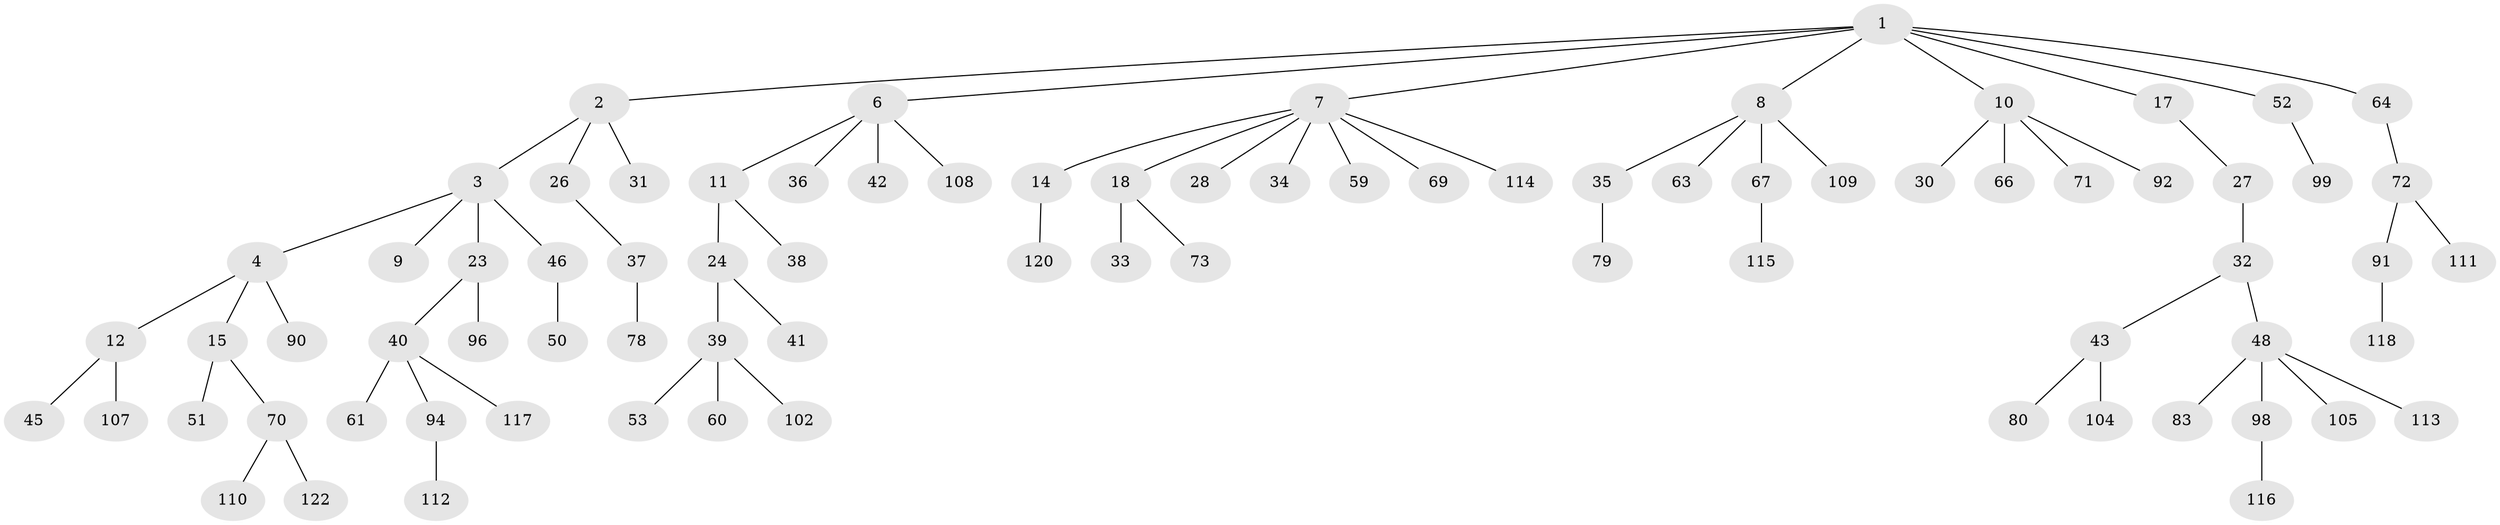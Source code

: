 // Generated by graph-tools (version 1.1) at 2025/52/02/27/25 19:52:11]
// undirected, 81 vertices, 80 edges
graph export_dot {
graph [start="1"]
  node [color=gray90,style=filled];
  1 [super="+5"];
  2 [super="+101"];
  3 [super="+62"];
  4 [super="+86"];
  6 [super="+25"];
  7 [super="+13"];
  8 [super="+16"];
  9 [super="+20"];
  10 [super="+44"];
  11 [super="+19"];
  12 [super="+22"];
  14;
  15 [super="+76"];
  17;
  18 [super="+21"];
  23 [super="+89"];
  24 [super="+29"];
  26 [super="+85"];
  27 [super="+97"];
  28 [super="+58"];
  30;
  31 [super="+93"];
  32 [super="+119"];
  33 [super="+57"];
  34 [super="+75"];
  35 [super="+77"];
  36 [super="+49"];
  37 [super="+56"];
  38;
  39 [super="+47"];
  40 [super="+54"];
  41;
  42 [super="+55"];
  43 [super="+68"];
  45;
  46 [super="+65"];
  48 [super="+74"];
  50 [super="+88"];
  51;
  52 [super="+82"];
  53 [super="+81"];
  59;
  60;
  61;
  63;
  64 [super="+87"];
  66;
  67;
  69 [super="+95"];
  70 [super="+100"];
  71;
  72 [super="+84"];
  73;
  78;
  79;
  80;
  83;
  90;
  91;
  92 [super="+103"];
  94;
  96;
  98 [super="+106"];
  99;
  102;
  104;
  105;
  107;
  108;
  109 [super="+121"];
  110;
  111;
  112;
  113;
  114;
  115;
  116;
  117;
  118;
  120;
  122;
  1 -- 2;
  1 -- 6;
  1 -- 7;
  1 -- 10;
  1 -- 52;
  1 -- 8;
  1 -- 64;
  1 -- 17;
  2 -- 3;
  2 -- 26;
  2 -- 31;
  3 -- 4;
  3 -- 9;
  3 -- 23;
  3 -- 46;
  4 -- 12;
  4 -- 15;
  4 -- 90;
  6 -- 11;
  6 -- 42;
  6 -- 108;
  6 -- 36;
  7 -- 18;
  7 -- 59;
  7 -- 69;
  7 -- 114;
  7 -- 34;
  7 -- 28;
  7 -- 14;
  8 -- 35;
  8 -- 63;
  8 -- 67;
  8 -- 109;
  10 -- 30;
  10 -- 71;
  10 -- 92;
  10 -- 66;
  11 -- 38;
  11 -- 24;
  12 -- 107;
  12 -- 45;
  14 -- 120;
  15 -- 51;
  15 -- 70;
  17 -- 27;
  18 -- 33;
  18 -- 73;
  23 -- 40;
  23 -- 96;
  24 -- 41;
  24 -- 39;
  26 -- 37;
  27 -- 32;
  32 -- 43;
  32 -- 48;
  35 -- 79;
  37 -- 78;
  39 -- 53;
  39 -- 60;
  39 -- 102;
  40 -- 94;
  40 -- 61;
  40 -- 117;
  43 -- 80;
  43 -- 104;
  46 -- 50;
  48 -- 83;
  48 -- 113;
  48 -- 105;
  48 -- 98;
  52 -- 99;
  64 -- 72;
  67 -- 115;
  70 -- 122;
  70 -- 110;
  72 -- 111;
  72 -- 91;
  91 -- 118;
  94 -- 112;
  98 -- 116;
}
